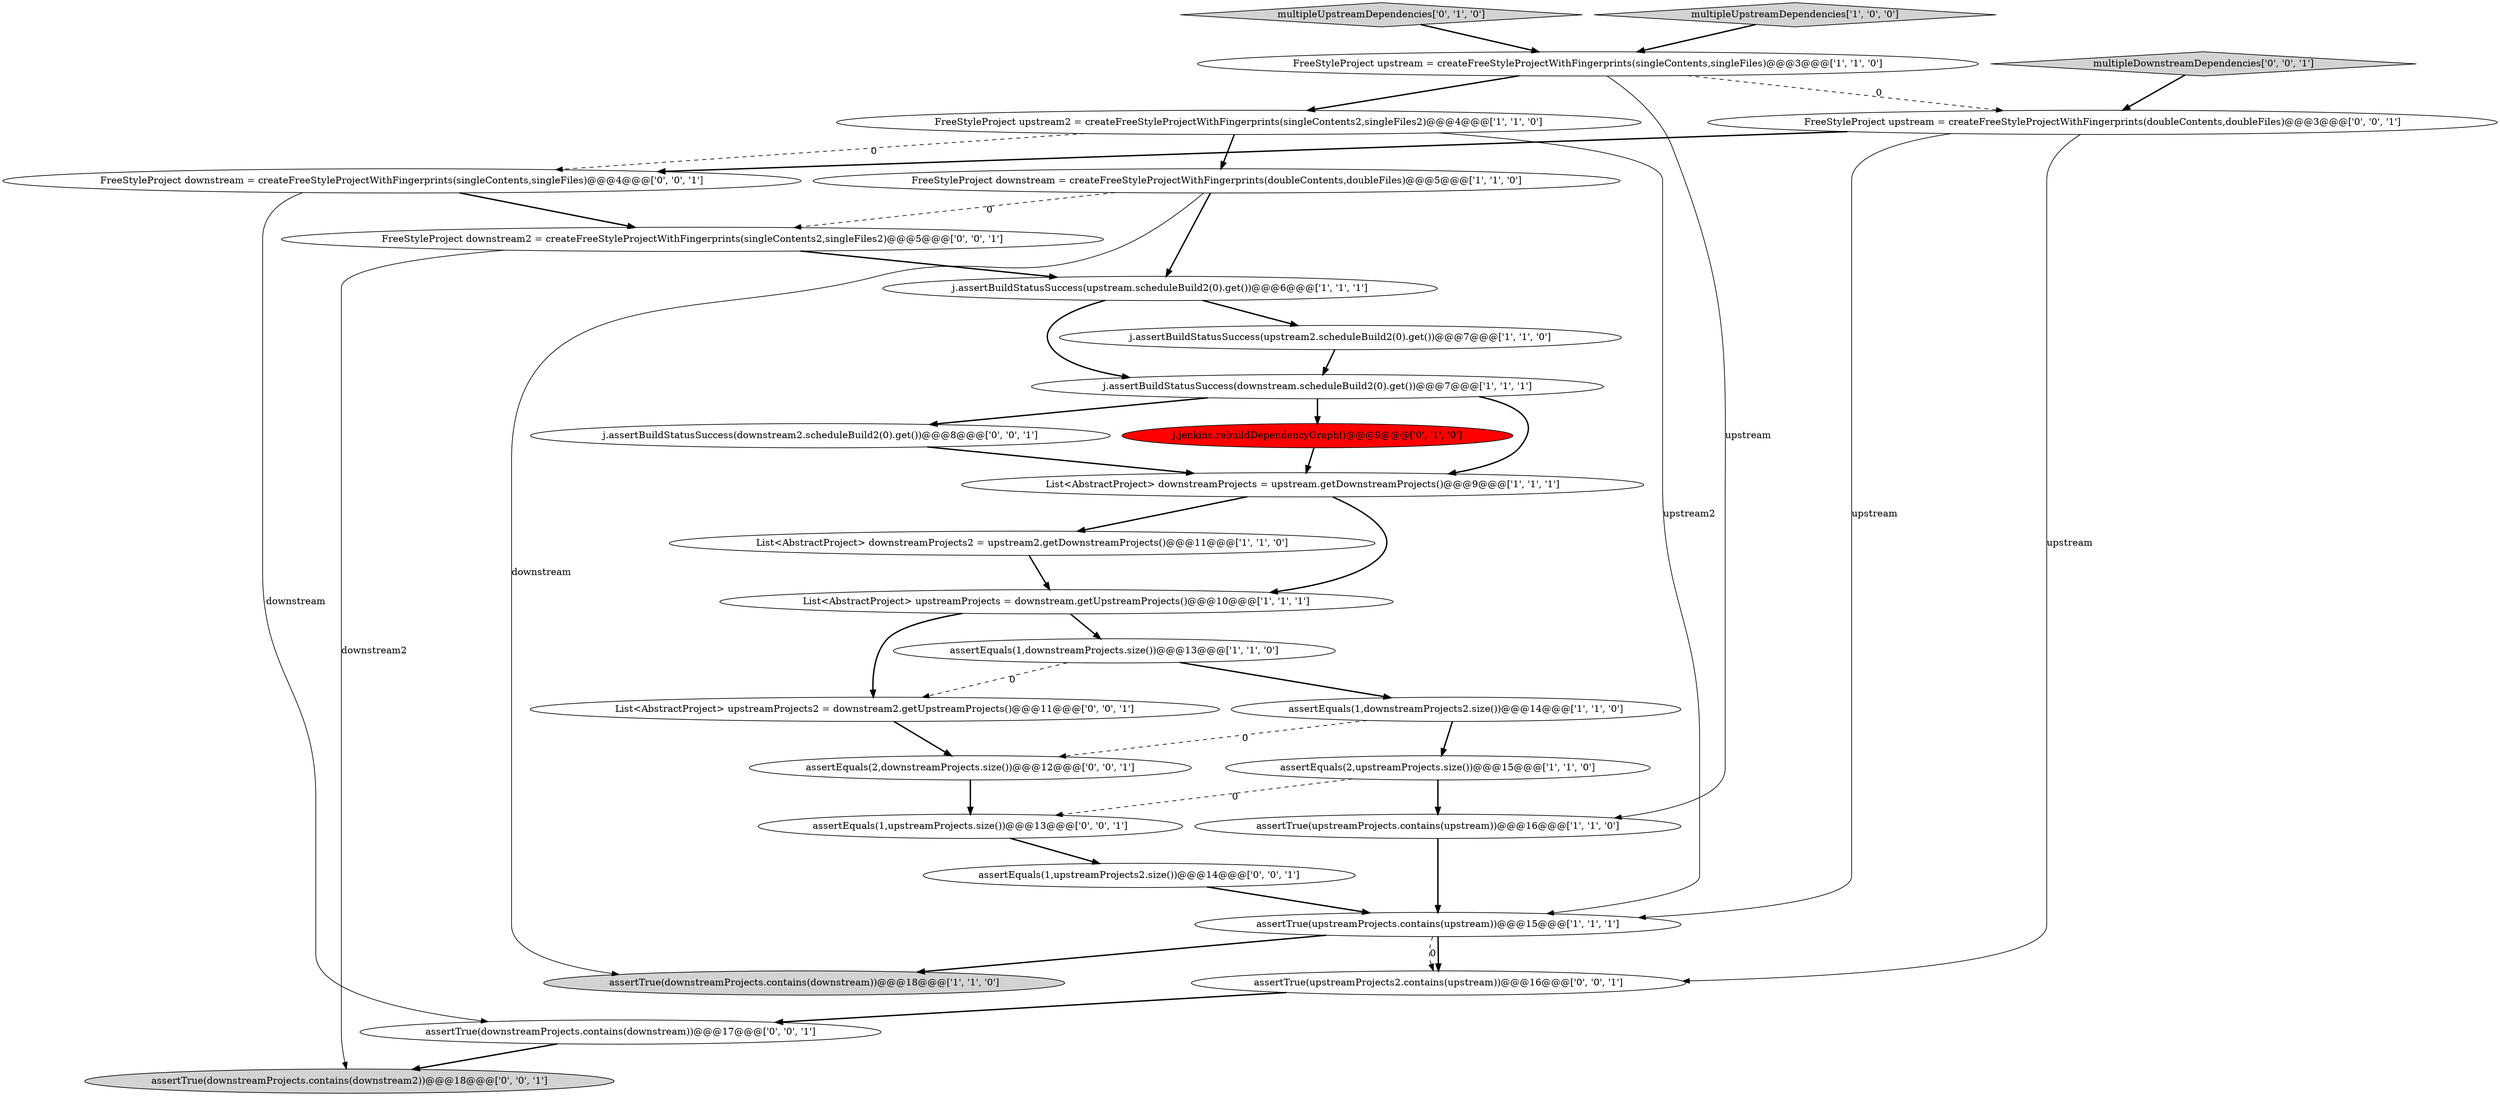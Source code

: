 digraph {
7 [style = filled, label = "List<AbstractProject> downstreamProjects = upstream.getDownstreamProjects()@@@9@@@['1', '1', '1']", fillcolor = white, shape = ellipse image = "AAA0AAABBB1BBB"];
16 [style = filled, label = "multipleUpstreamDependencies['0', '1', '0']", fillcolor = lightgray, shape = diamond image = "AAA0AAABBB2BBB"];
10 [style = filled, label = "List<AbstractProject> upstreamProjects = downstream.getUpstreamProjects()@@@10@@@['1', '1', '1']", fillcolor = white, shape = ellipse image = "AAA0AAABBB1BBB"];
18 [style = filled, label = "assertTrue(upstreamProjects2.contains(upstream))@@@16@@@['0', '0', '1']", fillcolor = white, shape = ellipse image = "AAA0AAABBB3BBB"];
23 [style = filled, label = "assertEquals(1,upstreamProjects.size())@@@13@@@['0', '0', '1']", fillcolor = white, shape = ellipse image = "AAA0AAABBB3BBB"];
9 [style = filled, label = "assertEquals(1,downstreamProjects2.size())@@@14@@@['1', '1', '0']", fillcolor = white, shape = ellipse image = "AAA0AAABBB1BBB"];
25 [style = filled, label = "assertTrue(downstreamProjects.contains(downstream2))@@@18@@@['0', '0', '1']", fillcolor = lightgray, shape = ellipse image = "AAA0AAABBB3BBB"];
0 [style = filled, label = "j.assertBuildStatusSuccess(downstream.scheduleBuild2(0).get())@@@7@@@['1', '1', '1']", fillcolor = white, shape = ellipse image = "AAA0AAABBB1BBB"];
2 [style = filled, label = "assertEquals(1,downstreamProjects.size())@@@13@@@['1', '1', '0']", fillcolor = white, shape = ellipse image = "AAA0AAABBB1BBB"];
19 [style = filled, label = "assertEquals(1,upstreamProjects2.size())@@@14@@@['0', '0', '1']", fillcolor = white, shape = ellipse image = "AAA0AAABBB3BBB"];
28 [style = filled, label = "assertEquals(2,downstreamProjects.size())@@@12@@@['0', '0', '1']", fillcolor = white, shape = ellipse image = "AAA0AAABBB3BBB"];
5 [style = filled, label = "assertTrue(upstreamProjects.contains(upstream))@@@15@@@['1', '1', '1']", fillcolor = white, shape = ellipse image = "AAA0AAABBB1BBB"];
12 [style = filled, label = "FreeStyleProject downstream = createFreeStyleProjectWithFingerprints(doubleContents,doubleFiles)@@@5@@@['1', '1', '0']", fillcolor = white, shape = ellipse image = "AAA0AAABBB1BBB"];
3 [style = filled, label = "FreeStyleProject upstream = createFreeStyleProjectWithFingerprints(singleContents,singleFiles)@@@3@@@['1', '1', '0']", fillcolor = white, shape = ellipse image = "AAA0AAABBB1BBB"];
11 [style = filled, label = "j.assertBuildStatusSuccess(upstream2.scheduleBuild2(0).get())@@@7@@@['1', '1', '0']", fillcolor = white, shape = ellipse image = "AAA0AAABBB1BBB"];
20 [style = filled, label = "FreeStyleProject downstream2 = createFreeStyleProjectWithFingerprints(singleContents2,singleFiles2)@@@5@@@['0', '0', '1']", fillcolor = white, shape = ellipse image = "AAA0AAABBB3BBB"];
27 [style = filled, label = "FreeStyleProject upstream = createFreeStyleProjectWithFingerprints(doubleContents,doubleFiles)@@@3@@@['0', '0', '1']", fillcolor = white, shape = ellipse image = "AAA0AAABBB3BBB"];
1 [style = filled, label = "FreeStyleProject upstream2 = createFreeStyleProjectWithFingerprints(singleContents2,singleFiles2)@@@4@@@['1', '1', '0']", fillcolor = white, shape = ellipse image = "AAA0AAABBB1BBB"];
26 [style = filled, label = "j.assertBuildStatusSuccess(downstream2.scheduleBuild2(0).get())@@@8@@@['0', '0', '1']", fillcolor = white, shape = ellipse image = "AAA0AAABBB3BBB"];
21 [style = filled, label = "FreeStyleProject downstream = createFreeStyleProjectWithFingerprints(singleContents,singleFiles)@@@4@@@['0', '0', '1']", fillcolor = white, shape = ellipse image = "AAA0AAABBB3BBB"];
22 [style = filled, label = "multipleDownstreamDependencies['0', '0', '1']", fillcolor = lightgray, shape = diamond image = "AAA0AAABBB3BBB"];
17 [style = filled, label = "j.jenkins.rebuildDependencyGraph()@@@9@@@['0', '1', '0']", fillcolor = red, shape = ellipse image = "AAA1AAABBB2BBB"];
24 [style = filled, label = "assertTrue(downstreamProjects.contains(downstream))@@@17@@@['0', '0', '1']", fillcolor = white, shape = ellipse image = "AAA0AAABBB3BBB"];
14 [style = filled, label = "multipleUpstreamDependencies['1', '0', '0']", fillcolor = lightgray, shape = diamond image = "AAA0AAABBB1BBB"];
15 [style = filled, label = "assertTrue(upstreamProjects.contains(upstream))@@@16@@@['1', '1', '0']", fillcolor = white, shape = ellipse image = "AAA0AAABBB1BBB"];
4 [style = filled, label = "assertEquals(2,upstreamProjects.size())@@@15@@@['1', '1', '0']", fillcolor = white, shape = ellipse image = "AAA0AAABBB1BBB"];
6 [style = filled, label = "j.assertBuildStatusSuccess(upstream.scheduleBuild2(0).get())@@@6@@@['1', '1', '1']", fillcolor = white, shape = ellipse image = "AAA0AAABBB1BBB"];
8 [style = filled, label = "List<AbstractProject> downstreamProjects2 = upstream2.getDownstreamProjects()@@@11@@@['1', '1', '0']", fillcolor = white, shape = ellipse image = "AAA0AAABBB1BBB"];
13 [style = filled, label = "assertTrue(downstreamProjects.contains(downstream))@@@18@@@['1', '1', '0']", fillcolor = lightgray, shape = ellipse image = "AAA0AAABBB1BBB"];
29 [style = filled, label = "List<AbstractProject> upstreamProjects2 = downstream2.getUpstreamProjects()@@@11@@@['0', '0', '1']", fillcolor = white, shape = ellipse image = "AAA0AAABBB3BBB"];
14->3 [style = bold, label=""];
16->3 [style = bold, label=""];
8->10 [style = bold, label=""];
18->24 [style = bold, label=""];
3->15 [style = solid, label="upstream"];
0->26 [style = bold, label=""];
26->7 [style = bold, label=""];
12->20 [style = dashed, label="0"];
3->1 [style = bold, label=""];
7->10 [style = bold, label=""];
0->17 [style = bold, label=""];
20->25 [style = solid, label="downstream2"];
9->4 [style = bold, label=""];
3->27 [style = dashed, label="0"];
9->28 [style = dashed, label="0"];
4->15 [style = bold, label=""];
6->0 [style = bold, label=""];
5->18 [style = bold, label=""];
27->5 [style = solid, label="upstream"];
2->9 [style = bold, label=""];
20->6 [style = bold, label=""];
1->21 [style = dashed, label="0"];
5->18 [style = dashed, label="0"];
7->8 [style = bold, label=""];
12->6 [style = bold, label=""];
15->5 [style = bold, label=""];
0->7 [style = bold, label=""];
29->28 [style = bold, label=""];
17->7 [style = bold, label=""];
19->5 [style = bold, label=""];
11->0 [style = bold, label=""];
21->20 [style = bold, label=""];
10->29 [style = bold, label=""];
22->27 [style = bold, label=""];
28->23 [style = bold, label=""];
24->25 [style = bold, label=""];
2->29 [style = dashed, label="0"];
5->13 [style = bold, label=""];
6->11 [style = bold, label=""];
23->19 [style = bold, label=""];
1->5 [style = solid, label="upstream2"];
1->12 [style = bold, label=""];
10->2 [style = bold, label=""];
27->18 [style = solid, label="upstream"];
12->13 [style = solid, label="downstream"];
27->21 [style = bold, label=""];
4->23 [style = dashed, label="0"];
21->24 [style = solid, label="downstream"];
}
